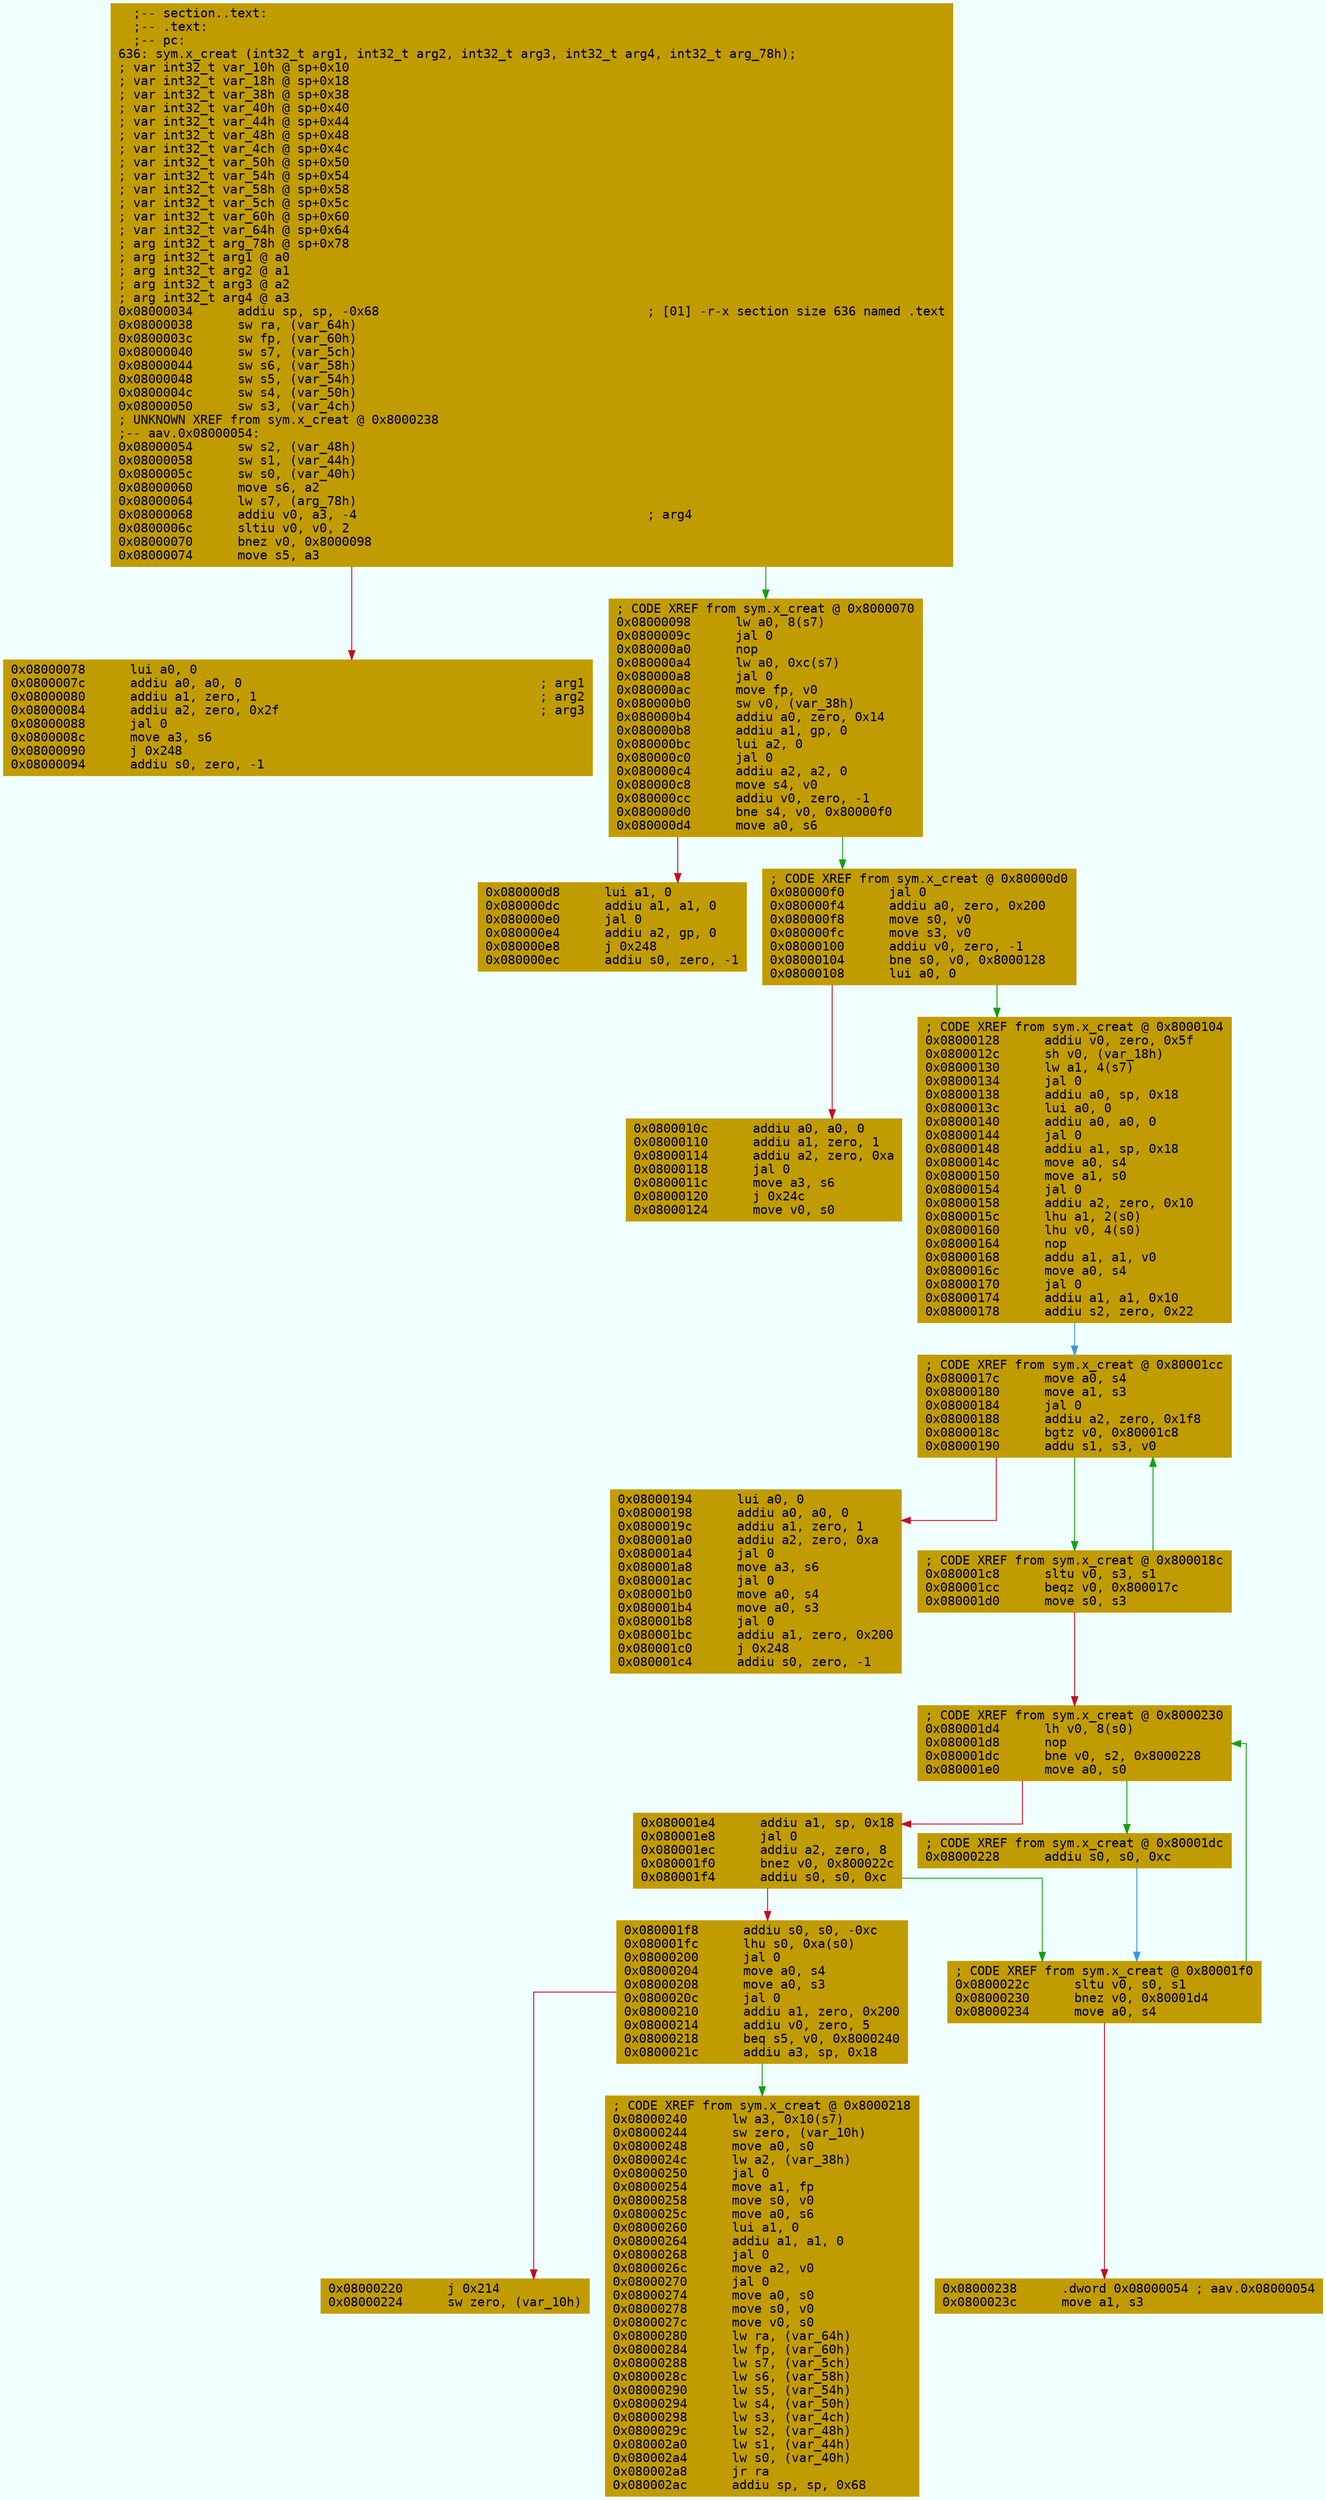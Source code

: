 digraph code {
	graph [bgcolor=azure fontsize=8 fontname="Courier" splines="ortho"];
	node [fillcolor=gray style=filled shape=box];
	edge [arrowhead="normal"];
	"0x08000034" [URL="sym.x_creat/0x08000034", fillcolor="#c19c00",color="#c19c00", fontname="Courier",label="  ;-- section..text:\l  ;-- .text:\l  ;-- pc:\l636: sym.x_creat (int32_t arg1, int32_t arg2, int32_t arg3, int32_t arg4, int32_t arg_78h);\l; var int32_t var_10h @ sp+0x10\l; var int32_t var_18h @ sp+0x18\l; var int32_t var_38h @ sp+0x38\l; var int32_t var_40h @ sp+0x40\l; var int32_t var_44h @ sp+0x44\l; var int32_t var_48h @ sp+0x48\l; var int32_t var_4ch @ sp+0x4c\l; var int32_t var_50h @ sp+0x50\l; var int32_t var_54h @ sp+0x54\l; var int32_t var_58h @ sp+0x58\l; var int32_t var_5ch @ sp+0x5c\l; var int32_t var_60h @ sp+0x60\l; var int32_t var_64h @ sp+0x64\l; arg int32_t arg_78h @ sp+0x78\l; arg int32_t arg1 @ a0\l; arg int32_t arg2 @ a1\l; arg int32_t arg3 @ a2\l; arg int32_t arg4 @ a3\l0x08000034      addiu sp, sp, -0x68                                    ; [01] -r-x section size 636 named .text\l0x08000038      sw ra, (var_64h)\l0x0800003c      sw fp, (var_60h)\l0x08000040      sw s7, (var_5ch)\l0x08000044      sw s6, (var_58h)\l0x08000048      sw s5, (var_54h)\l0x0800004c      sw s4, (var_50h)\l0x08000050      sw s3, (var_4ch)\l; UNKNOWN XREF from sym.x_creat @ 0x8000238\l;-- aav.0x08000054:\l0x08000054      sw s2, (var_48h)\l0x08000058      sw s1, (var_44h)\l0x0800005c      sw s0, (var_40h)\l0x08000060      move s6, a2\l0x08000064      lw s7, (arg_78h)\l0x08000068      addiu v0, a3, -4                                       ; arg4\l0x0800006c      sltiu v0, v0, 2\l0x08000070      bnez v0, 0x8000098\l0x08000074      move s5, a3\l"]
	"0x08000078" [URL="sym.x_creat/0x08000078", fillcolor="#c19c00",color="#c19c00", fontname="Courier",label="0x08000078      lui a0, 0\l0x0800007c      addiu a0, a0, 0                                        ; arg1\l0x08000080      addiu a1, zero, 1                                      ; arg2\l0x08000084      addiu a2, zero, 0x2f                                   ; arg3\l0x08000088      jal 0\l0x0800008c      move a3, s6\l0x08000090      j 0x248\l0x08000094      addiu s0, zero, -1\l"]
	"0x08000098" [URL="sym.x_creat/0x08000098", fillcolor="#c19c00",color="#c19c00", fontname="Courier",label="; CODE XREF from sym.x_creat @ 0x8000070\l0x08000098      lw a0, 8(s7)\l0x0800009c      jal 0\l0x080000a0      nop\l0x080000a4      lw a0, 0xc(s7)\l0x080000a8      jal 0\l0x080000ac      move fp, v0\l0x080000b0      sw v0, (var_38h)\l0x080000b4      addiu a0, zero, 0x14\l0x080000b8      addiu a1, gp, 0\l0x080000bc      lui a2, 0\l0x080000c0      jal 0\l0x080000c4      addiu a2, a2, 0\l0x080000c8      move s4, v0\l0x080000cc      addiu v0, zero, -1\l0x080000d0      bne s4, v0, 0x80000f0\l0x080000d4      move a0, s6\l"]
	"0x080000d8" [URL="sym.x_creat/0x080000d8", fillcolor="#c19c00",color="#c19c00", fontname="Courier",label="0x080000d8      lui a1, 0\l0x080000dc      addiu a1, a1, 0\l0x080000e0      jal 0\l0x080000e4      addiu a2, gp, 0\l0x080000e8      j 0x248\l0x080000ec      addiu s0, zero, -1\l"]
	"0x080000f0" [URL="sym.x_creat/0x080000f0", fillcolor="#c19c00",color="#c19c00", fontname="Courier",label="; CODE XREF from sym.x_creat @ 0x80000d0\l0x080000f0      jal 0\l0x080000f4      addiu a0, zero, 0x200\l0x080000f8      move s0, v0\l0x080000fc      move s3, v0\l0x08000100      addiu v0, zero, -1\l0x08000104      bne s0, v0, 0x8000128\l0x08000108      lui a0, 0\l"]
	"0x0800010c" [URL="sym.x_creat/0x0800010c", fillcolor="#c19c00",color="#c19c00", fontname="Courier",label="0x0800010c      addiu a0, a0, 0\l0x08000110      addiu a1, zero, 1\l0x08000114      addiu a2, zero, 0xa\l0x08000118      jal 0\l0x0800011c      move a3, s6\l0x08000120      j 0x24c\l0x08000124      move v0, s0\l"]
	"0x08000128" [URL="sym.x_creat/0x08000128", fillcolor="#c19c00",color="#c19c00", fontname="Courier",label="; CODE XREF from sym.x_creat @ 0x8000104\l0x08000128      addiu v0, zero, 0x5f\l0x0800012c      sh v0, (var_18h)\l0x08000130      lw a1, 4(s7)\l0x08000134      jal 0\l0x08000138      addiu a0, sp, 0x18\l0x0800013c      lui a0, 0\l0x08000140      addiu a0, a0, 0\l0x08000144      jal 0\l0x08000148      addiu a1, sp, 0x18\l0x0800014c      move a0, s4\l0x08000150      move a1, s0\l0x08000154      jal 0\l0x08000158      addiu a2, zero, 0x10\l0x0800015c      lhu a1, 2(s0)\l0x08000160      lhu v0, 4(s0)\l0x08000164      nop\l0x08000168      addu a1, a1, v0\l0x0800016c      move a0, s4\l0x08000170      jal 0\l0x08000174      addiu a1, a1, 0x10\l0x08000178      addiu s2, zero, 0x22\l"]
	"0x0800017c" [URL="sym.x_creat/0x0800017c", fillcolor="#c19c00",color="#c19c00", fontname="Courier",label="; CODE XREF from sym.x_creat @ 0x80001cc\l0x0800017c      move a0, s4\l0x08000180      move a1, s3\l0x08000184      jal 0\l0x08000188      addiu a2, zero, 0x1f8\l0x0800018c      bgtz v0, 0x80001c8\l0x08000190      addu s1, s3, v0\l"]
	"0x08000194" [URL="sym.x_creat/0x08000194", fillcolor="#c19c00",color="#c19c00", fontname="Courier",label="0x08000194      lui a0, 0\l0x08000198      addiu a0, a0, 0\l0x0800019c      addiu a1, zero, 1\l0x080001a0      addiu a2, zero, 0xa\l0x080001a4      jal 0\l0x080001a8      move a3, s6\l0x080001ac      jal 0\l0x080001b0      move a0, s4\l0x080001b4      move a0, s3\l0x080001b8      jal 0\l0x080001bc      addiu a1, zero, 0x200\l0x080001c0      j 0x248\l0x080001c4      addiu s0, zero, -1\l"]
	"0x080001c8" [URL="sym.x_creat/0x080001c8", fillcolor="#c19c00",color="#c19c00", fontname="Courier",label="; CODE XREF from sym.x_creat @ 0x800018c\l0x080001c8      sltu v0, s3, s1\l0x080001cc      beqz v0, 0x800017c\l0x080001d0      move s0, s3\l"]
	"0x080001d4" [URL="sym.x_creat/0x080001d4", fillcolor="#c19c00",color="#c19c00", fontname="Courier",label="; CODE XREF from sym.x_creat @ 0x8000230\l0x080001d4      lh v0, 8(s0)\l0x080001d8      nop\l0x080001dc      bne v0, s2, 0x8000228\l0x080001e0      move a0, s0\l"]
	"0x080001e4" [URL="sym.x_creat/0x080001e4", fillcolor="#c19c00",color="#c19c00", fontname="Courier",label="0x080001e4      addiu a1, sp, 0x18\l0x080001e8      jal 0\l0x080001ec      addiu a2, zero, 8\l0x080001f0      bnez v0, 0x800022c\l0x080001f4      addiu s0, s0, 0xc\l"]
	"0x080001f8" [URL="sym.x_creat/0x080001f8", fillcolor="#c19c00",color="#c19c00", fontname="Courier",label="0x080001f8      addiu s0, s0, -0xc\l0x080001fc      lhu s0, 0xa(s0)\l0x08000200      jal 0\l0x08000204      move a0, s4\l0x08000208      move a0, s3\l0x0800020c      jal 0\l0x08000210      addiu a1, zero, 0x200\l0x08000214      addiu v0, zero, 5\l0x08000218      beq s5, v0, 0x8000240\l0x0800021c      addiu a3, sp, 0x18\l"]
	"0x08000220" [URL="sym.x_creat/0x08000220", fillcolor="#c19c00",color="#c19c00", fontname="Courier",label="0x08000220      j 0x214\l0x08000224      sw zero, (var_10h)\l"]
	"0x08000228" [URL="sym.x_creat/0x08000228", fillcolor="#c19c00",color="#c19c00", fontname="Courier",label="; CODE XREF from sym.x_creat @ 0x80001dc\l0x08000228      addiu s0, s0, 0xc\l"]
	"0x0800022c" [URL="sym.x_creat/0x0800022c", fillcolor="#c19c00",color="#c19c00", fontname="Courier",label="; CODE XREF from sym.x_creat @ 0x80001f0\l0x0800022c      sltu v0, s0, s1\l0x08000230      bnez v0, 0x80001d4\l0x08000234      move a0, s4\l"]
	"0x08000238" [URL="sym.x_creat/0x08000238", fillcolor="#c19c00",color="#c19c00", fontname="Courier",label="0x08000238      .dword 0x08000054 ; aav.0x08000054\l0x0800023c      move a1, s3\l"]
	"0x08000240" [URL="sym.x_creat/0x08000240", fillcolor="#c19c00",color="#c19c00", fontname="Courier",label="; CODE XREF from sym.x_creat @ 0x8000218\l0x08000240      lw a3, 0x10(s7)\l0x08000244      sw zero, (var_10h)\l0x08000248      move a0, s0\l0x0800024c      lw a2, (var_38h)\l0x08000250      jal 0\l0x08000254      move a1, fp\l0x08000258      move s0, v0\l0x0800025c      move a0, s6\l0x08000260      lui a1, 0\l0x08000264      addiu a1, a1, 0\l0x08000268      jal 0\l0x0800026c      move a2, v0\l0x08000270      jal 0\l0x08000274      move a0, s0\l0x08000278      move s0, v0\l0x0800027c      move v0, s0\l0x08000280      lw ra, (var_64h)\l0x08000284      lw fp, (var_60h)\l0x08000288      lw s7, (var_5ch)\l0x0800028c      lw s6, (var_58h)\l0x08000290      lw s5, (var_54h)\l0x08000294      lw s4, (var_50h)\l0x08000298      lw s3, (var_4ch)\l0x0800029c      lw s2, (var_48h)\l0x080002a0      lw s1, (var_44h)\l0x080002a4      lw s0, (var_40h)\l0x080002a8      jr ra\l0x080002ac      addiu sp, sp, 0x68\l"]
        "0x08000034" -> "0x08000098" [color="#13a10e"];
        "0x08000034" -> "0x08000078" [color="#c50f1f"];
        "0x08000098" -> "0x080000f0" [color="#13a10e"];
        "0x08000098" -> "0x080000d8" [color="#c50f1f"];
        "0x080000f0" -> "0x08000128" [color="#13a10e"];
        "0x080000f0" -> "0x0800010c" [color="#c50f1f"];
        "0x08000128" -> "0x0800017c" [color="#3a96dd"];
        "0x0800017c" -> "0x080001c8" [color="#13a10e"];
        "0x0800017c" -> "0x08000194" [color="#c50f1f"];
        "0x080001c8" -> "0x0800017c" [color="#13a10e"];
        "0x080001c8" -> "0x080001d4" [color="#c50f1f"];
        "0x080001d4" -> "0x08000228" [color="#13a10e"];
        "0x080001d4" -> "0x080001e4" [color="#c50f1f"];
        "0x080001e4" -> "0x0800022c" [color="#13a10e"];
        "0x080001e4" -> "0x080001f8" [color="#c50f1f"];
        "0x080001f8" -> "0x08000240" [color="#13a10e"];
        "0x080001f8" -> "0x08000220" [color="#c50f1f"];
        "0x08000228" -> "0x0800022c" [color="#3a96dd"];
        "0x0800022c" -> "0x080001d4" [color="#13a10e"];
        "0x0800022c" -> "0x08000238" [color="#c50f1f"];
}
